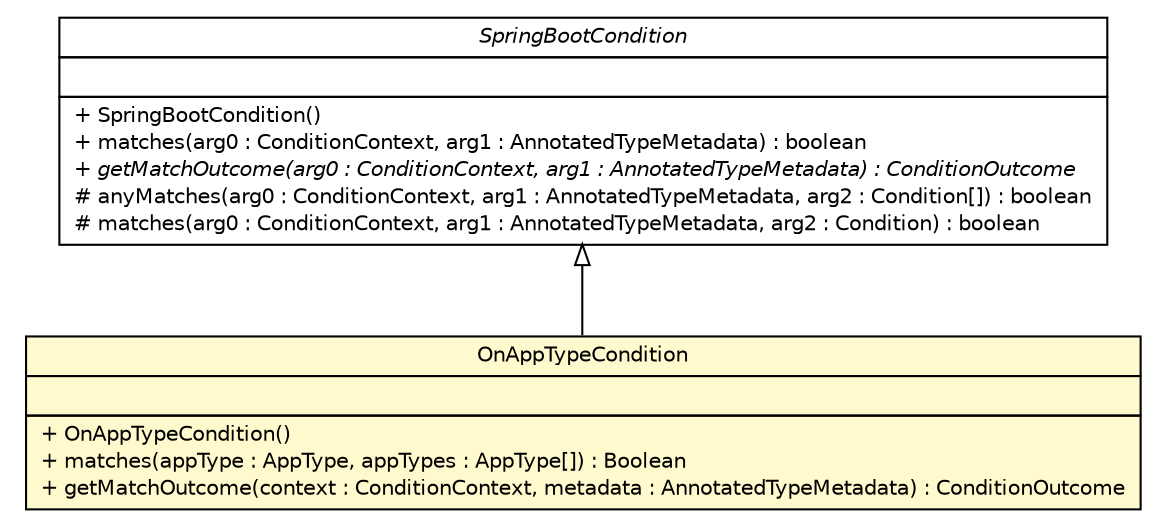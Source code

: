 #!/usr/local/bin/dot
#
# Class diagram 
# Generated by UMLGraph version R5_6-24-gf6e263 (http://www.umlgraph.org/)
#

digraph G {
	edge [fontname="Helvetica",fontsize=10,labelfontname="Helvetica",labelfontsize=10];
	node [fontname="Helvetica",fontsize=10,shape=plaintext];
	nodesep=0.25;
	ranksep=0.5;
	// com.yirendai.oss.boot.autoconfigure.OnAppTypeCondition
	c4740 [label=<<table title="com.yirendai.oss.boot.autoconfigure.OnAppTypeCondition" border="0" cellborder="1" cellspacing="0" cellpadding="2" port="p" bgcolor="lemonChiffon" href="./OnAppTypeCondition.html">
		<tr><td><table border="0" cellspacing="0" cellpadding="1">
<tr><td align="center" balign="center"> OnAppTypeCondition </td></tr>
		</table></td></tr>
		<tr><td><table border="0" cellspacing="0" cellpadding="1">
<tr><td align="left" balign="left">  </td></tr>
		</table></td></tr>
		<tr><td><table border="0" cellspacing="0" cellpadding="1">
<tr><td align="left" balign="left"> + OnAppTypeCondition() </td></tr>
<tr><td align="left" balign="left"> + matches(appType : AppType, appTypes : AppType[]) : Boolean </td></tr>
<tr><td align="left" balign="left"> + getMatchOutcome(context : ConditionContext, metadata : AnnotatedTypeMetadata) : ConditionOutcome </td></tr>
		</table></td></tr>
		</table>>, URL="./OnAppTypeCondition.html", fontname="Helvetica", fontcolor="black", fontsize=10.0];
	//com.yirendai.oss.boot.autoconfigure.OnAppTypeCondition extends org.springframework.boot.autoconfigure.condition.SpringBootCondition
	c4750:p -> c4740:p [dir=back,arrowtail=empty];
	// org.springframework.boot.autoconfigure.condition.SpringBootCondition
	c4750 [label=<<table title="org.springframework.boot.autoconfigure.condition.SpringBootCondition" border="0" cellborder="1" cellspacing="0" cellpadding="2" port="p" href="http://java.sun.com/j2se/1.4.2/docs/api/org/springframework/boot/autoconfigure/condition/SpringBootCondition.html">
		<tr><td><table border="0" cellspacing="0" cellpadding="1">
<tr><td align="center" balign="center"><font face="Helvetica-Oblique"> SpringBootCondition </font></td></tr>
		</table></td></tr>
		<tr><td><table border="0" cellspacing="0" cellpadding="1">
<tr><td align="left" balign="left">  </td></tr>
		</table></td></tr>
		<tr><td><table border="0" cellspacing="0" cellpadding="1">
<tr><td align="left" balign="left"> + SpringBootCondition() </td></tr>
<tr><td align="left" balign="left"> + matches(arg0 : ConditionContext, arg1 : AnnotatedTypeMetadata) : boolean </td></tr>
<tr><td align="left" balign="left"><font face="Helvetica-Oblique" point-size="10.0"> + getMatchOutcome(arg0 : ConditionContext, arg1 : AnnotatedTypeMetadata) : ConditionOutcome </font></td></tr>
<tr><td align="left" balign="left"> # anyMatches(arg0 : ConditionContext, arg1 : AnnotatedTypeMetadata, arg2 : Condition[]) : boolean </td></tr>
<tr><td align="left" balign="left"> # matches(arg0 : ConditionContext, arg1 : AnnotatedTypeMetadata, arg2 : Condition) : boolean </td></tr>
		</table></td></tr>
		</table>>, URL="http://java.sun.com/j2se/1.4.2/docs/api/org/springframework/boot/autoconfigure/condition/SpringBootCondition.html", fontname="Helvetica", fontcolor="black", fontsize=10.0];
}

